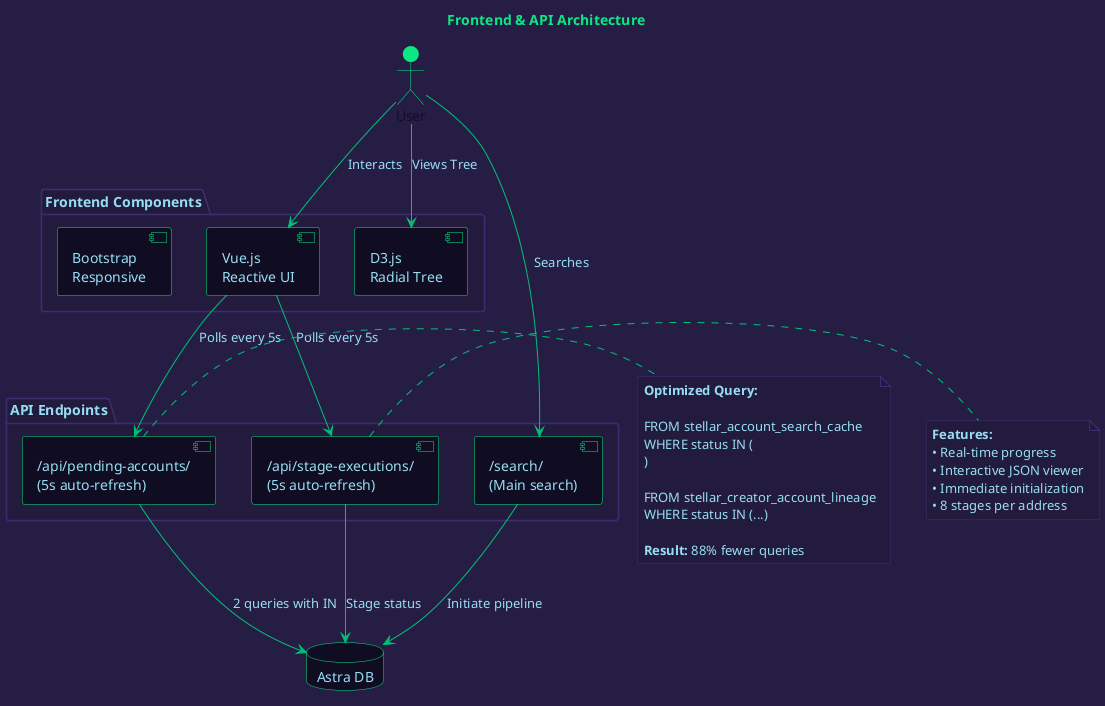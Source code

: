 @startuml Frontend & API Layer

skinparam backgroundColor #261D45
skinparam defaultFontColor #96DDF2

skinparam component {
  BackgroundColor #100D23
  BorderColor #0BE784
  FontColor #96DDF2
  ArrowColor #01C176
}

skinparam database {
  BackgroundColor #100D23
  BorderColor #0BE784
  FontColor #96DDF2
}

skinparam package {
  BackgroundColor #231B3D
  BorderColor #3f2c70
  FontColor #96DDF2
}

skinparam actor {
  BackgroundColor #0BE784
  BorderColor #0BE784
  FontColor #100D23
}

skinparam note {
  BackgroundColor #231B3D
  BorderColor #3f2c70
  FontColor #96DDF2
}

title <color:#0BE784>Frontend & API Architecture

actor User #0BE784

package "Frontend Components" #231B3D {
  component "Vue.js\nReactive UI" as Vue
  component "D3.js\nRadial Tree" as D3
  component "Bootstrap\nResponsive" as Bootstrap
}

package "API Endpoints" #231B3D {
  component "/api/pending-accounts/\n(5s auto-refresh)" as PendingAPI
  component "/api/stage-executions/\n(5s auto-refresh)" as StagesAPI
  component "/search/\n(Main search)" as SearchAPI
}

database "Astra DB" as DB

User -[#01C176]-> Vue : "Interacts"
User -[#01C176]-> D3 : "Views Tree"
Vue -[#01C176]-> PendingAPI : "Polls every 5s"
Vue -[#01C176]-> StagesAPI : "Polls every 5s"
User -[#01C176]-> SearchAPI : "Searches"
PendingAPI -[#01C176]-> DB : "2 queries with IN"
StagesAPI -[#01C176]-> DB : "Stage status"
SearchAPI -[#01C176]-> DB : "Initiate pipeline"

note right of PendingAPI #231B3D
  **Optimized Query:**
  
  FROM stellar_account_search_cache
  WHERE status IN (
    'PENDING',
    'IN_PROGRESS',
    'RE_INQUIRY'
  )
  
  FROM stellar_creator_account_lineage
  WHERE status IN (...)
  
  **Result:** 88% fewer queries
end note

note right of StagesAPI #231B3D
  **Features:**
  • Real-time progress
  • Interactive JSON viewer
  • Immediate initialization
  • 8 stages per address
end note

@enduml
